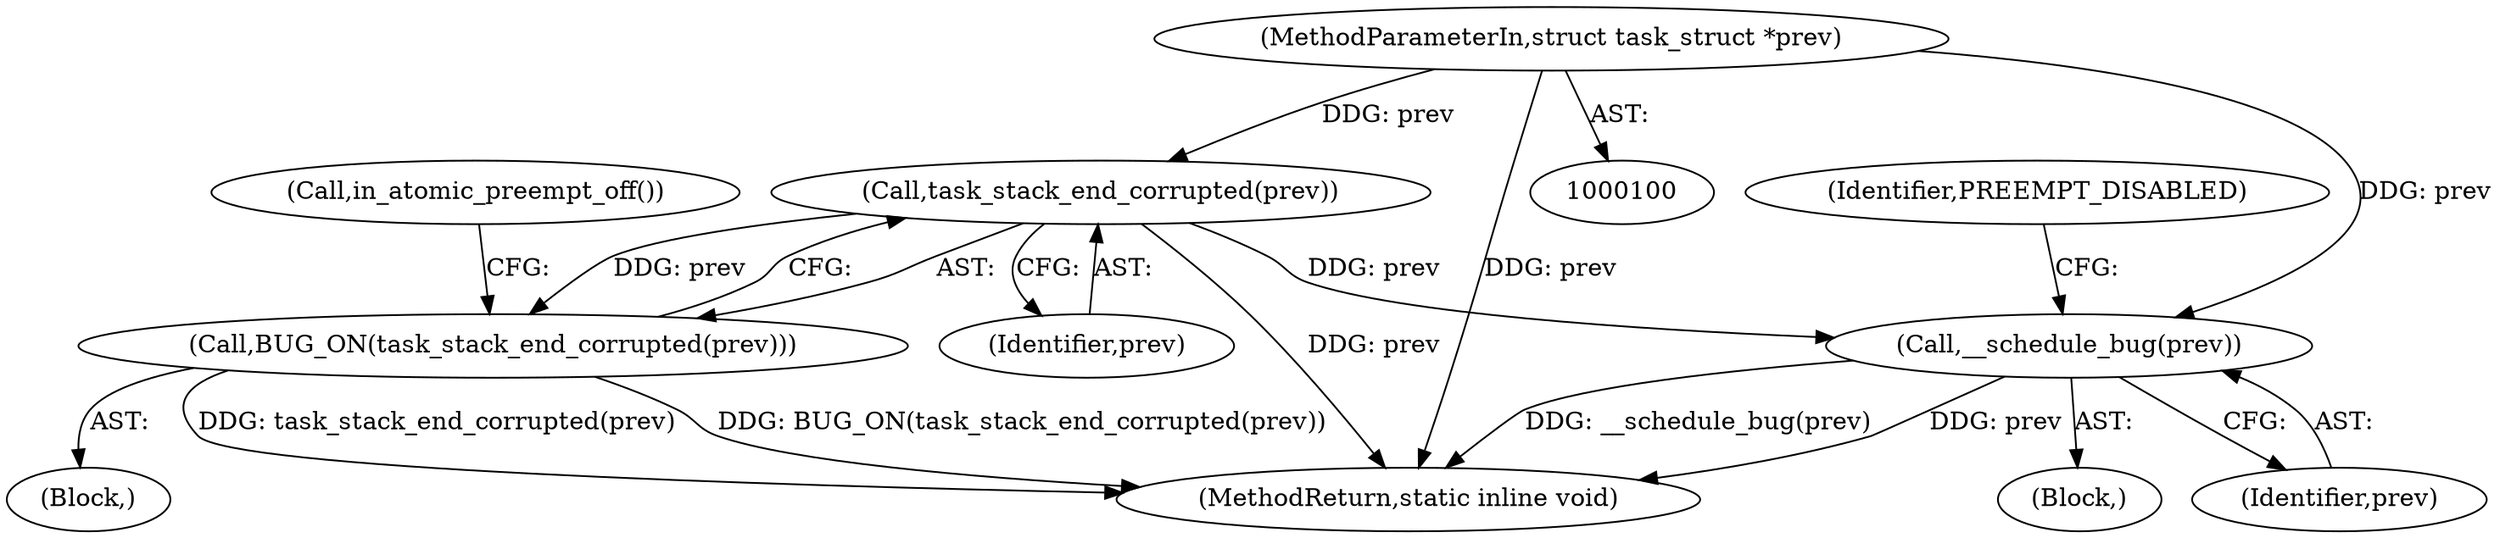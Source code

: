 digraph "1_linux_f5364c150aa645b3d7daa21b5c0b9feaa1c9cd6d_1@pointer" {
"1000104" [label="(Call,task_stack_end_corrupted(prev))"];
"1000101" [label="(MethodParameterIn,struct task_struct *prev)"];
"1000103" [label="(Call,BUG_ON(task_stack_end_corrupted(prev)))"];
"1000110" [label="(Call,__schedule_bug(prev))"];
"1000103" [label="(Call,BUG_ON(task_stack_end_corrupted(prev)))"];
"1000122" [label="(MethodReturn,static inline void)"];
"1000110" [label="(Call,__schedule_bug(prev))"];
"1000102" [label="(Block,)"];
"1000101" [label="(MethodParameterIn,struct task_struct *prev)"];
"1000105" [label="(Identifier,prev)"];
"1000109" [label="(Block,)"];
"1000111" [label="(Identifier,prev)"];
"1000113" [label="(Identifier,PREEMPT_DISABLED)"];
"1000108" [label="(Call,in_atomic_preempt_off())"];
"1000104" [label="(Call,task_stack_end_corrupted(prev))"];
"1000104" -> "1000103"  [label="AST: "];
"1000104" -> "1000105"  [label="CFG: "];
"1000105" -> "1000104"  [label="AST: "];
"1000103" -> "1000104"  [label="CFG: "];
"1000104" -> "1000122"  [label="DDG: prev"];
"1000104" -> "1000103"  [label="DDG: prev"];
"1000101" -> "1000104"  [label="DDG: prev"];
"1000104" -> "1000110"  [label="DDG: prev"];
"1000101" -> "1000100"  [label="AST: "];
"1000101" -> "1000122"  [label="DDG: prev"];
"1000101" -> "1000110"  [label="DDG: prev"];
"1000103" -> "1000102"  [label="AST: "];
"1000108" -> "1000103"  [label="CFG: "];
"1000103" -> "1000122"  [label="DDG: task_stack_end_corrupted(prev)"];
"1000103" -> "1000122"  [label="DDG: BUG_ON(task_stack_end_corrupted(prev))"];
"1000110" -> "1000109"  [label="AST: "];
"1000110" -> "1000111"  [label="CFG: "];
"1000111" -> "1000110"  [label="AST: "];
"1000113" -> "1000110"  [label="CFG: "];
"1000110" -> "1000122"  [label="DDG: __schedule_bug(prev)"];
"1000110" -> "1000122"  [label="DDG: prev"];
}
